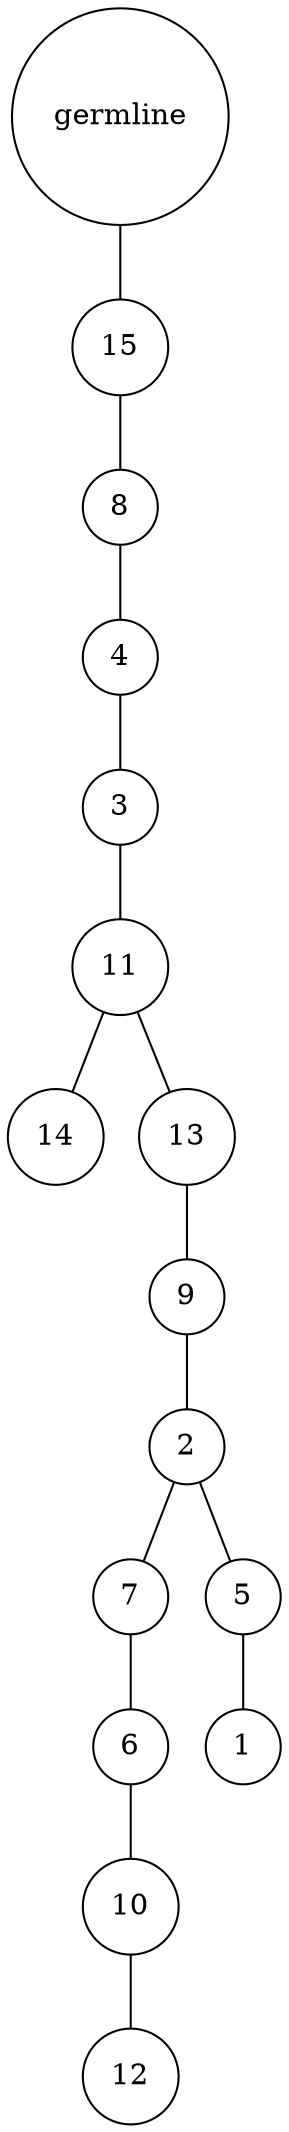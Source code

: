 graph {
	rankdir=UD;
	splines=line;
	node [shape=circle]
	"0x7f581765bee0" [label="germline"];
	"0x7f581765bf10" [label="15"];
	"0x7f581765bee0" -- "0x7f581765bf10" ;
	"0x7f581765bf40" [label="8"];
	"0x7f581765bf10" -- "0x7f581765bf40" ;
	"0x7f581765bf70" [label="4"];
	"0x7f581765bf40" -- "0x7f581765bf70" ;
	"0x7f581765bfa0" [label="3"];
	"0x7f581765bf70" -- "0x7f581765bfa0" ;
	"0x7f581765bfd0" [label="11"];
	"0x7f581765bfa0" -- "0x7f581765bfd0" ;
	"0x7f584225b040" [label="14"];
	"0x7f581765bfd0" -- "0x7f584225b040" ;
	"0x7f584225b070" [label="13"];
	"0x7f581765bfd0" -- "0x7f584225b070" ;
	"0x7f584225b0a0" [label="9"];
	"0x7f584225b070" -- "0x7f584225b0a0" ;
	"0x7f584225b0d0" [label="2"];
	"0x7f584225b0a0" -- "0x7f584225b0d0" ;
	"0x7f584225b100" [label="7"];
	"0x7f584225b0d0" -- "0x7f584225b100" ;
	"0x7f584225b130" [label="6"];
	"0x7f584225b100" -- "0x7f584225b130" ;
	"0x7f584225b160" [label="10"];
	"0x7f584225b130" -- "0x7f584225b160" ;
	"0x7f584225b190" [label="12"];
	"0x7f584225b160" -- "0x7f584225b190" ;
	"0x7f584225b1c0" [label="5"];
	"0x7f584225b0d0" -- "0x7f584225b1c0" ;
	"0x7f584225b1f0" [label="1"];
	"0x7f584225b1c0" -- "0x7f584225b1f0" ;
}
